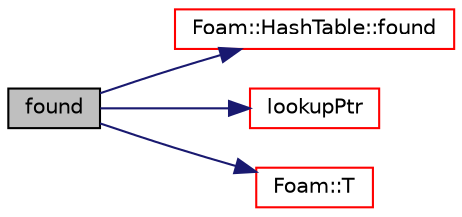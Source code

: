 digraph "found"
{
  bgcolor="transparent";
  edge [fontname="Helvetica",fontsize="10",labelfontname="Helvetica",labelfontsize="10"];
  node [fontname="Helvetica",fontsize="10",shape=record];
  rankdir="LR";
  Node1 [label="found",height=0.2,width=0.4,color="black", fillcolor="grey75", style="filled", fontcolor="black"];
  Node1 -> Node2 [color="midnightblue",fontsize="10",style="solid",fontname="Helvetica"];
  Node2 [label="Foam::HashTable::found",height=0.2,width=0.4,color="red",URL="$a00994.html#a3df8044b3c7afb4eb62517f64e85eab6",tooltip="Return true if hashedEntry is found in table. "];
  Node1 -> Node3 [color="midnightblue",fontsize="10",style="solid",fontname="Helvetica"];
  Node3 [label="lookupPtr",height=0.2,width=0.4,color="red",URL="$a00527.html#ae30f6a105eb255b4a501298f2114327d",tooltip="Find and return an entry if present, otherwise return NULL. "];
  Node1 -> Node4 [color="midnightblue",fontsize="10",style="solid",fontname="Helvetica"];
  Node4 [label="Foam::T",height=0.2,width=0.4,color="red",URL="$a10887.html#ae57fda0abb14bb0944947c463c6e09d4"];
}
